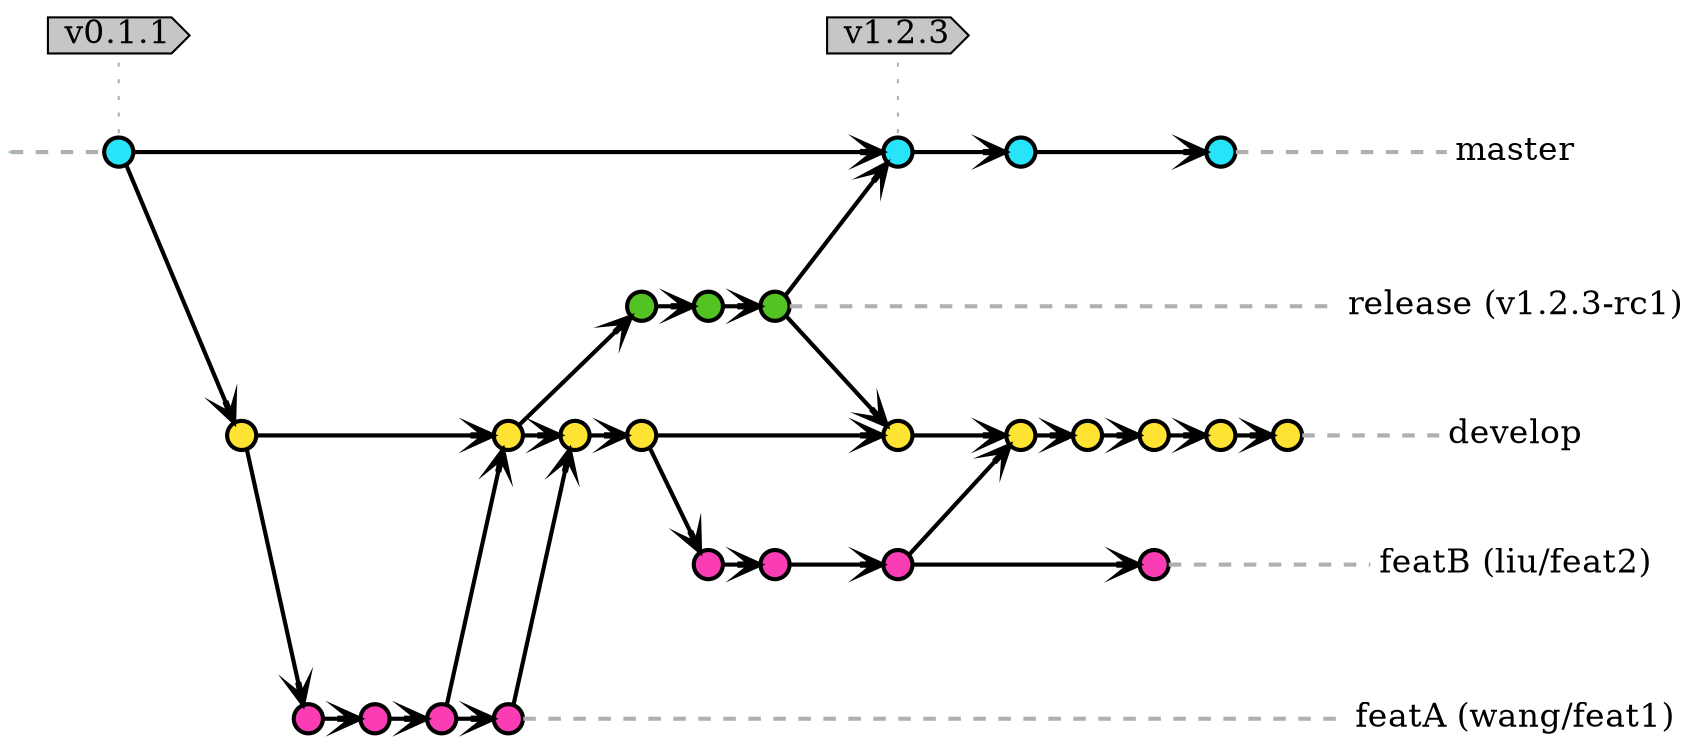strict digraph git {
  rankdir="LR"; nodesep=0.5; ranksep=0.25; splines=line; forcelabels=false;

  // general
  node [style=filled, color="black", fontcolor="black", font="Source Code Pro", fontsize="16pt" ];
  edge [arrowhead=vee, color="black", penwidth=2];

  // branch name
  node [fixedsize=false, penwidth=0, fillcolor=none, shape=none, width=0, height=0, margin="0.05"];
  subgraph {
    rank=sink;
    master [label="master", group="master"];
  }
  subgraph {
    rank=sink;
    rc1 [label="release (v1.2.3-rc1)", group="release"];
  }
  // subgraph {
  //     rank=sink;
  //     rc2 [label="v1.0.3-rc", group="releaseB"];
  // }
  subgraph {
    rank=sink;
    develop [label="develop", group="develop"];
  }
  subgraph {
    rank=sink;
    featA [label="featA (wang/feat1)", group="featA"];
  }
  subgraph {
    rank=sink;
    featB [label="featB (liu/feat2)", group="featB"];
  }

  // tag name
  node [shape=cds, fixedsize=false, fillcolor="#C6C6C6", penwidth=1, margin="0.11,0.055"]
  tag1 [label="v0.1.1"]
  tag2 [label="v1.2.3"]

  // main graph
  node [width=0.2, height=0.2, fixedsize=true, label="", margin="0.11,0.055", shape=circle, penwidth=2, fillcolor="#FF0000"]

  // commits
  subgraph {
    node  [group="master", fillcolor="#27E4F9"];
    mst1; mst2; mst3; mst4;
    subgraph {
      rank=source;
      init [label="", width=0, height=0, penwidth=0];
    }
    init -> mst1 [color="#b0b0b0", style=dashed, arrowhead=none ];
    mst1 -> mst2 -> mst3 -> mst4;
    mst4 -> master [color="#b0b0b0", style=dashed, arrowhead=none ];
  }

  subgraph {
    node  [group="release", fillcolor="#52C322"];
    rca1; rca2; rca3;
    rca1 -> rca2 -> rca3;
    rca3 -> rc1 [color="#b0b0b0", style=dashed, arrowhead=none];
  }

  // subgraph {
  //   node  [group="releaseB", fillcolor="#52C322"];
  //   rcb1; rcb2;
  //   rcb1 -> rcb2;
  //   rcb2 -> rc2 [color="#b0b0b0", style=dashed, arrowhead=none];
  // }

  subgraph {
    node  [group="develop", fillcolor="#FFE333"];
    dev1; dev2; dev3; dev4; dev5; dev6; dev7; dev8; dev9; dev10;
    dev1 -> dev2 -> dev3 -> dev4 -> dev5 -> dev6 -> dev7 -> dev8 -> dev9 -> dev10;
    dev10 -> develop [color="#b0b0b0", style=dashed, arrowhead=none ];
  }

  subgraph {
    node  [group="featA", fillcolor="#FB3DB5"];
    fa1; fa2; fa3; fa4;
    fa1 -> fa2 -> fa3 -> fa4;
    fa4 -> featA [color="#b0b0b0", style=dashed, arrowhead=none];
  }

  subgraph {
    node  [group="featB", fillcolor="#FB3DB5"];
    fb1; fb2; fb3; fb4;
    fb1 -> fb2 -> fb3 -> fb4;
    fb4 -> featB [color="#b0b0b0", style=dashed, arrowhead=none];
  }

  // merges
  mst1 -> dev1;

  dev2 -> rca1;
  rca3 -> mst2;
  rca3 -> dev5;

  // dev7 -> rcb1;
  // rcb2 -> dev8;
  // rcb2 -> mst3;

  dev1 -> fa1;
  dev4 -> fb1;
  fa3 -> dev2;
  fa4 -> dev3;
  fb3 -> dev6;

  // tags connections
  edge [color="#b0b0b0", style=dotted, len=0.3, arrowhead=none, penwidth=1];
  subgraph  {
    rank="same";
    tag1 -> mst1;
  }
  subgraph  {
    rank="same";
    tag2 -> mst2;
  }

}
